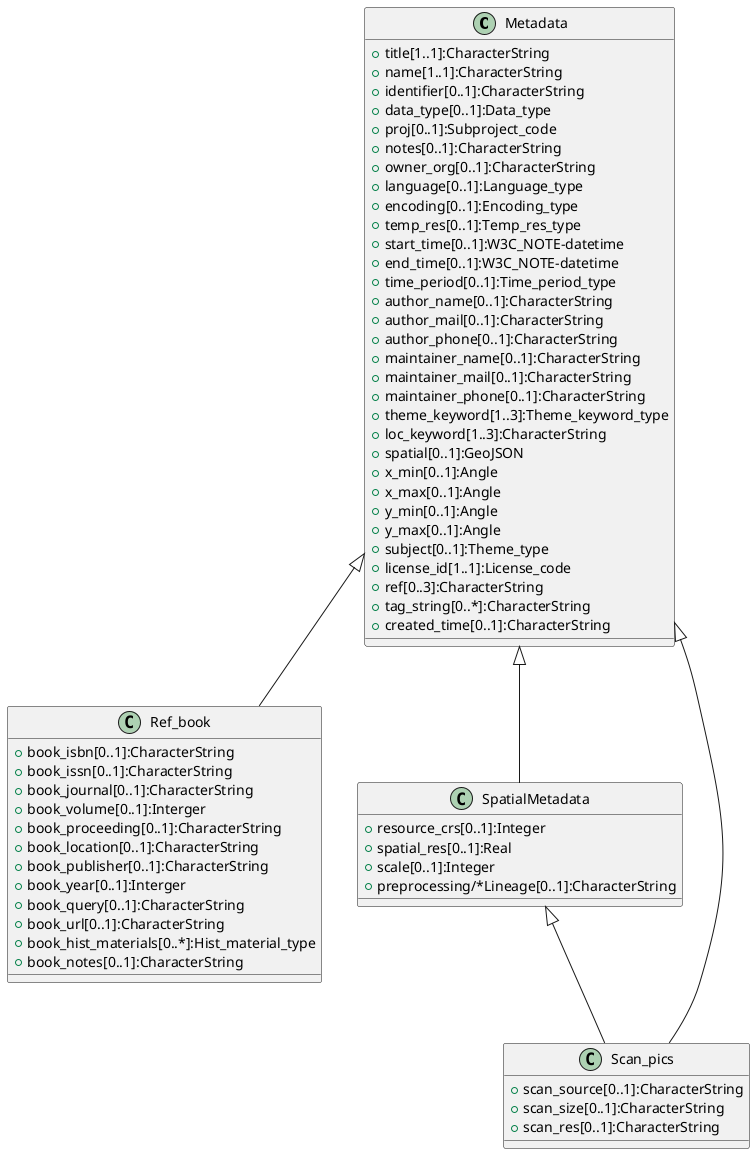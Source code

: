 ```uml
@startuml

  Class Metadata {
    +title[1..1]:CharacterString 
    /'{"def":"資料集名稱","zhTW":"標題","值域":"自由文字"}'/
    +name[1..1]:CharacterString 
    /'{"def":"資料集詮釋資料網址 ","zhTW":"網址","值域":"unicode","note":"為CKAN預設之欄位"}'/
    +identifier[0..1]:CharacterString
    /'{"def":"資料集檔案原始具有之唯一識別碼","zhTW":"識別碼","值域":"自由文字"}'/
    +data_type[0..1]:Data_type
    /'{"def":"資料集所屬之類型","zhTW":"資料類型","值域":"codelist"}'/
    +proj[0..1]:Subproject_code
    /'{"def":"資料集所屬之子計畫","zhTW":"所屬子計畫","值域":"codelist"}'/
    +notes[0..1]:CharacterString
    /'{"def":"資料集之重要特性說明","zhTW":"摘要","值域":"自由文字"}'/
    +owner_org[0..1]:CharacterString
    /'{"def":"資料集所屬之組織單位","zhTW":"組織","值域":"codelist","note":"為CKAN預設之欄位"}'/
    +language[0..1]:Language_type
    /'{"def":"資料集檔案原始之語系","zhTW":"語言","值域":"codelist"}'/
    +encoding[0..1]:Encoding_type
    /'{"def":"資料集檔案之字元編碼標準","zhTW":"編碼","值域":"codelist"}'/
    +temp_res[0..1]:Temp_res_type
    /'{"def":"資料集檔案內容所代表時間之最細致時間單位","zhTW":"時間解析度","值域":"codelist"}'/
    +start_time[0..1]:W3C_NOTE-datetime
    /'{"def":"資料集檔案內容所代表時間之起始時間點(段)","zhTW":"起始時間","值域":"由時間解析度決定。接受的格式為 'YYYY' (年/十年/百年)、'YYYY-MM' (月)、'YYYY-MM-DD' (日)。Depend on the temporal resolution setting. Acceptable formats: 'YYYY', 'YYYY-MM', or 'YYYY-MM-DD'."}'/
    +end_time[0..1]:W3C_NOTE-datetime
    /'{"def":"資料集檔案內容所代表時間之結束時間點(段)","zhTW":"結束時間","值域":"由時間解析度決定。接受的格式為 'YYYY' (年/十年/百年)、'YYYY-MM' (月)、'YYYY-MM-DD' (日)。Depend on the temporal resolution setting. Acceptable formats: 'YYYY', 'YYYY-MM', or 'YYYY-MM-DD'."}'/
    +time_period[0..1]:Time_period_type
    /'{"def":"資料集檔案內容所代表時間之歷史時期","zhTW":"時間區間捷徑","值域":"codelist"}'/
    +author_name[0..1]:CharacterString
    /'{"def":"資料集檔案之原始創作者或單位","zhTW":"作者","值域":"自由文字"}'/
    +author_mail[0..1]:CharacterString
    /'{"def":"創作者(單位)之電子郵件信箱","zhTW":"作者電子郵件","值域":"自由文字"}'/
    +author_phone[0..1]:CharacterString
    /'{"def":"創作者(單位)之聯絡電話","zhTW":"作者聯絡電話","值域":"自由文字"}'/
    +maintainer_name[0..1]:CharacterString
    /'{"def":"負責維護資料集檔案之人員或單位","zhTW":"維護者","值域":"自由文字"}'/
    +maintainer_mail[0..1]:CharacterString
    /'{"def":"維護者之電子郵件信箱","zhTW":"維護者電子郵件","值域":"自由文字"}'/
    +maintainer_phone[0..1]:CharacterString
    /'{"def":"維護者之聯絡電話","zhTW":"維護者聯絡電話","值域":"自由文字"}'/
    +theme_keyword[1..3]:Theme_keyword_type 
    /'{"def":"可具體描述資料集主題的常用字彙或專有名詞","zhTW":"主題關鍵字","值域":"codelist"}'/
    +loc_keyword[1..3]:CharacterString 
    /'{"def":"可具體描述資料集空間範圍的地名或專有名詞","zhTW":"空間範圍關鍵字","值域":"codelist"}'/
    +spatial[0..1]:GeoJSON
    /'{"def":"描述資料檔案所涵蓋之空間範圍","zhTW":"空間範圍","值域":"自由文字","note":"為CKAN預設之欄位"}'/
    +x_min[0..1]:Angle
    /'{"def":"資料檔案內容所涵蓋空間範圍之最西經度，以角度表示","zhTW":"最西經度值","值域":"-180,0 <= 最西經度值<= 180,0"}'/
    +x_max[0..1]:Angle
    /'{"def":"資料檔案內容所涵蓋空間範圍之最東經度，以角度表示","zhTW":"最東經度值","值域":"-180,0 <= 最東經度值<= 180,0"}'/
    +y_min[0..1]:Angle
    /'{"def":"資料檔案內容所涵蓋空間範圍之最南緯度，以角度表示","zhTW":"最南緯度值","值域":"-90,0 <= 最南緯度值<= 90,0;"}'/
    +y_max[0..1]:Angle
    /'{"def":"資料檔案內容所涵蓋空間範圍之最北緯度，以角度表示","zhTW":"最北緯度值","值域":"-90,0 <= 最北緯度值<= 90,0;"}'/
    +subject[0..1]:Theme_type
    /'{"def":"資料檔案內容描述現象之主題分類","zhTW":"主題分類","值域":"codelist"}'/
    +license_id[1..1]:License_code 
    /'{"def":"資料檔案授權之方式","zhTW":"授權","值域":"codelist"}'/
    +ref[0..3]:CharacterString 
    /'{"def":"資料集有關之參考資源描述","zhTW":"參考來源","值域":"自由文字"}'/
    +tag_string[0..*]:CharacterString 
    /'{"def":"描述資料集主題或空間的字彙標籤","zhTW":"主題分類","值域":"自由文字","note":"為CKAN預設之欄位"}'/
    +created_time[0..1]:CharacterString
    /'{"def":"資料集檔案產出時間","zhTW":"主題分類","值域":"此處填寫資料產出時間，接受的格式為 'YYYY'、'YYYY-MM'、'YYYY-MM-DD'。若未填寫月 (日)，則由 '01' 取代。The time when data become available. Acceptable formats: 'YYYY', 'YYYY-MM', or 'YYYY-MM-DD'. Missing month (Day) will be filled with '01'"}'/
  }
  Class Ref_book {
    +book_isbn[0..1]:CharacterString
    /'{"def":"文獻書籍資料之國際標準書號","zhTW":"國際標準書[isbn]","值域":"自由文字"}'/
    +book_issn[0..1]:CharacterString
    /'{"def":"文獻書籍資料之國際標準叢刊號","zhTW":"國際標準叢刊號[issn]","值域":"自由文字"}'/
    +book_journal[0..1]:CharacterString
    /'{"def":"文獻書籍資料之期刊名稱","zhTW":"期刊名稱","值域":"自由文字"}'/
    +book_volume[0..1]:Interger
    /'{"def":"文獻書籍資料之卷號","zhTW":"卷期","值域":"整數"}'/
    +book_proceeding[0..1]:CharacterString
    /'{"def":"文獻書籍資料之論文集名稱","zhTW":"論文集名稱","值域":"自由文字"}'/
    +book_location[0..1]:CharacterString
    /'{"def":"文獻書籍資料之出版地","zhTW":"出版地","值域":"自由文字"}'/
    +book_publisher[0..1]:CharacterString
    /'{"def":"文獻書籍資料之出版社","zhTW":"出版社","值域":"自由文字"}'/
    +book_year[0..1]:Interger
    /'{"def":"文獻書籍資料之出版年份","zhTW":"出版年份","值域":"整數"}'/
    +book_query[0..1]:CharacterString
    /'{"def":"文獻書籍資料之出版社","zhTW":"書目查詢","值域":"自由文字"}'/
    +book_url[0..1]:CharacterString
    /'{"def":"文獻書籍資料之電子資源連結","zhTW":"網址","值域":"自由文字"}'/
    +book_hist_materials[0..*]:Hist_material_type
    /'{"def":"文獻書籍資料產出所參考之歷史資源","zhTW":"使用史料","值域":"自由文字"}'/
    +book_notes[0..1]:CharacterString
    /'{"def":"文獻書籍資料之備註說明","zhTW":"備註","值域":"自由文字"}'/
  }

  Class SpatialMetadata {
    +resource_crs[0..1]:Integer
    /'{"def":"空間資料集之坐標參考系統EPSG代碼","zhTW":"坐標系統","值域":"整數"}'/ 
    +spatial_res[0..1]:Real
    /'{"def":"空間資料集資料之地面取樣距離","zhTW":"空間解析度","值域":"實數","note":"距離單位為公尺"}'/
    +scale[0..1]:Integer
    /'{"def":"空間資料集資料之以等同紙圖或統計圖表比例尺方式所表示之比例尺分母數值","zhTW":"比例尺","值域":"整數","note":"記錄比例尺之分母"}'/
    +preprocessing/*Lineage[0..1]:CharacterString
    /'{"def":"空間資料集資料之處理歷程","zhTW":"處理歷程","值域":"自由文字"}'/
  }

  Class Scan_pics {
    +scan_source[0..1]:CharacterString
    /'{"def":"掃描圖像之原件來源、名稱或出處","zhTW":"原件來源","值域":"自由文字"}'/ 
    +scan_size[0..1]:CharacterString
    /'{"def":"掃描圖像之原件尺寸大小","zhTW":"原件尺寸","值域":"自由文字","note":"格式為長度x寬度，以公分為單位"}'/ 
    +scan_res[0..1]:CharacterString
    /'{"def":"掃描圖像之掃描解析度數值","zhTW":"掃描解析度","值域":"自由文字","note":"以DPI為單位"}'/ 
  }

  Metadata <|-- Ref_book
  Metadata <|-- SpatialMetadata
  Metadata <|-- Scan_pics
  SpatialMetadata <|-- Scan_pics

@enduml
```,```uml
@startuml

  Class Resource_Metadata {
    +name[1..1]:CharacterString
    /'{"def":"資料檔案之名稱","zhTW":"檔案名稱","值域":"自由文字","note":"為CKAN預設之欄位"}'/
    +url[1..1]:CharacterString
    /'{"def":"資料檔案線上連結之網址","zhTW":"網址","值域":"unicode","note":"為CKAN預設之欄位"}'/
    +format[1..1]:CharacterString
    /'{"def":"資料檔案傳輸格式之名稱","zhTW":"格式","值域":"unicode","note":"為CKAN預設之欄位"}'/
    +resource_crs[0..1]:Integer
    /'{"def":"空間資料集檔案之坐標參考系統EPSG代碼","zhTW":"坐標系統","值域":"整數"}'/ 
    +description[0..1]:CharacterString
    /'{"def":"資料檔案之重要特性說明","zhTW":"摘要","值域":"摘要","note":"為CKAN預設之欄位"}'/ 
  }

  Class Subproject_code <<CodeList>> {
    +proj_1 
    +proj_2
    +proj_3
    +proj_4
    +no_selection
  }

  Class License_code <<CodeList>> {
    +授權類型未指定
    +開放資料共用公共領域貢獻和授權條款[PDDL]
    +開放資料公用姓名標示授權[ODC-BY]
    +創用CC公眾領域[CC0]
    +創用CC姓名標示[CC-BY]
    +創用CC姓名標示-相同方式分享[CC-BY-SA]
    +創用CC姓名標示-非商業性[CC-BY-NC]
    +創用CC姓名標示-非商業性-相同方式分享[CC-BY-NC-SA]
    +GNU自由文件授權條款[GFDL]
    +其他[開放]
    +其他[公眾領域]
    +其他[非商業]
    +其他[非開放]
    +政府資料開放平臺資料使用規範
  }

  Class Data_type <<CodeList>> {
    +statistics
    +books
    +pics_non_spatial
    +pics_spatial
    +grid/*raster
    +vector
    +tin
    +steropair/*stereopair
    +multimedia
  }

  Class Hist_material_type <<CodeList>> {
    +local_chronicles_in_qing_dynasty
    +japan_officials
    +officials_in_postwar_period
    +inscriptions
    +newspapers
    +maps
    +taiwanese_governor_office_files
    +dutch_formosa
    +field_researches
  }

  Class Theme_type <<Enumeration>> {
    +oceans
    /'{"def":"與鹽水水體的特徵物和其特性（包含內陸地區）有關之主題<br>例如潮汐、受潮汐影響的浪潮、海岸資訊、暗礁"}'/
    +climatologyMeteorologyAtmosphere
    /'{"def":"與大氣的處理過程與現象有關之主題<br>例如雲、天氣、氣候、大氣條件、氣候改變、降雨量"}'/
    +boundaries
    /'{"def":"與土地權利描述有關之主題<br>例如行政邊界界線"}'/
    +farming
    /'{"def":"與動物飼養和/或植物種植有關之主題<br>例如農耕、灌溉、水栽法、農園、畜牧、病蟲害和家畜"}'/
    +structure
    /'{"def":"與人工設施有關之主題<br>例如建築物、博物館、教堂、工廠、住家、紀念碑、商店、塔樓"}'/
    +transportation
    /'{"def":"與運輸有關之主題<br>例如道路、機場/航線、運輸路線、隧道、航海圖、飛機或船之位置、航圖、鐵路"}'/
    +elevation=006
    /'{"def":"高於或低於海平面的高程資訊<br>例如高度、海洋探測、數值高程模型、坡度"}'/
    +economy=005
    /'{"def":"與經濟活動和狀態有關的主題<br>例如生產、勞動、稅收、貿易、工業、觀光和生態旅遊、林業、漁業、商業或補狩業、探測和資源開發，如礦物、石油或天然氣"}'/
    +biota=002
    /'{"def":"與自然環境中植物群和/或動物群有關之主題<br>例如野生動物、植被、生物科學、生態學、荒漠、海洋生活、溼地、棲息地"}'/
    +location=013
    /'{"def":"與位置資訊和服務有關之主題<br>例如地址、控制網、控制點、郵遞區號及服務"}'/
    +utilitiesCommunication=019
    /'{"def":"與能源、廢棄物系統和公共通訊服務有關之主題<br>例如水利發電、地熱發電、太陽能與核能、水質淨化與供給、污水收集處理、電力和天然氣供給、數據交換、長途電信、無線電、通信網路"}'/
    +society=016
    /'{"def":"與社會文化特性有關之主題<br>例如社會福利、人類學、考古學、教育、傳統信仰、禮俗習慣、人口統計資料、娛樂活動、社會影響的評價、犯罪、司法審判、人口普查情報"}'/
    +environment=007
    /'{"def":"與環境資源、保護和保存有關的主題<br>例如環境汙染、資源浪費、環境衝擊評估、環境監控風險、天然保育區、景觀"}'/
    +intelligenceMilitary=011
    /'{"def":"與軍事基地、結構、活動有關之主題<br>例如兵營、訓練場、軍事運輸、情報搜集"}'/
    +planningCadastre=015
    /'{"def":"與土地未來之使用資訊有關之主題<br>例如土地使用圖、都市計畫圖、地籍調查、土地所有權"}'/
    +health=009
    /'{"def":"與健康、健康服務、人文生態學與環境安全有關之主題<br>例如疾病與身體不適、影響健康的因素、保健法、藥物濫用、身心健康、健康服務"}'/
    +geoscientificInformation=008
    /'{"def":"與地球科學有關之主題<br>例如地球物理學的地物特徵、地質學、礦產資源、組合科學、地球岩盤的組成起源、地震危機、火山活動、山崩、重力資訊、土壤、永久凍土、水文地質學、侵蝕"}'/
    +inlandWaters=012
    /'{"def":"與內陸地區的水特徵物、排水系統和其特性有關之主題<br>例如河流與冰河、鹽水湖、水資源利用計畫、水壩、水流、水災、水質、水道圖"}'/
    +imageryBaseMapsEarthCover=010
    /'{"def":"與底圖有關之主題<br>例如地表、地形圖、影像、未分類的影像、文字註記"}'/
  } 

  Class Language_type <<CodeList>> {
    +big5
    +utf-8
    +latin1
    +gb2312
    +gb18030
    +shift_jis
    +euc-jp
  }

  Class Encoding_type <<CodeList>> {
    +zho 
    +hak
    +nan
    +yue
    +lzh
    +jpn
    +eng
    +spa
    +nld
    +fos
    +por
  }

  Class Time_period_type <<CodeList>> {
    +Dutch_formosa
    +Kingdom_of_tungning
    +Kangxi_period
    +Early_qing_dynasty
    +Yongzheng_period
    +Qianlong_period
    +Late_qing_dynasty
    +Jiaqing_period
    +Daoguang_period
    +Daoxian_period
    +Xianfeng_period
    +Tongzhi_period
    +Japanese_colonial_period
    +Meiji_period
    +Taisho_period
    +Shōwa_period
    +Pacific_war_period
    +Postwar_period
  }

  Class Temp_res_type <<Enumeration>> {
    +Year
    +Decade
    +Century
    +Date
    +Month
  }

  Class Theme_keyword_type <<CodeList>> {
    +荷西時期[1624-1662]
    +明鄭時期[1661-1683]
    +清康熙時期[1662-1722]
    +清治前期[1684-1786]
    +清雍正時期[1723-1735]
    +清乾隆時期[1736-1795]
    +清治後期[1787-1895]
    +清嘉慶時期[1796-1820]
    +清道光時期[1821-1850]
    +清咸豐時期[1851-1861]
    +清同治時期[1862-1874]
    +清光緒時期[1875-1908]
    +日治時期[1895-1945]
    +日治時期[明治][1895-1911]
    +日治時期[大正][1912-1925]
    +日治時期[昭和][1926-1945]
    +太平洋戰爭時期[1941-1945]
    +戰後[1945-]
    +事件
    +災害
    +地震
    +水災
    +颱風
    +政治
    +荷蘭
    +西班牙
    +日本
    +清朝
    +國民政府
    +行政區
    +行政機構
    +聚落
    +地形
    +沖積層
    +海岸
    +海岸變遷
    +地震
    +斷層
    +氾濫平原
    +潟湖
    +地層下陷
    +沿岸漂沙
    +沿岸沙洲
    +沿岸流
    +溼地
    +古河道
    +沙丘
    +海埔新生地
    +水文
    +河流
    +流域
    +水井
    +水圳
    +水庫
    +水源地
    +生態
    +生態保育區
    +國家公園
    +公共衛生
    +醫院
    +流行病
    +經濟產業
    +農業
    +漁業
    +林業
    +商業
    +工業
    +糖廠
    +銀行
    +樟腦
    +土地利用
    +族群
    +人口統計
    +人口分佈
    +原住民
    +平埔族
    +西拉雅
    +荷蘭人
    +西班牙人
    +日本人
    +漢人
    +宗教信仰
    +寺廟
    +教堂
    +交通
    +道路
    +港口
    +鐵路
    +郵政
    +航線
    +主題圖
    +基本圖
    +歷史地圖
    +海圖
    +港口圖
    +耕地圖
    +溪地圖
    +市街圖
    +鳥瞰圖
    +戰爭圖
    +港口圖
    +耕地圖
    +溪地圖
    +市街圖
    +鳥瞰圖
    +戰爭圖
    +衛星影像
    +航空相片
    +地名
    +氣候
    +數位典藏
    +戶口調查
    +種族系

  }

  Class Loc_keyword_type <<CodeList>> {
    +七股區
    +下營區
    +中西區
    +仁德區
    +佳里區
    +六甲區
    +北區
    +北門區
    +南化區
    +南區
    +台南市
    +善化區
    +大內區
    +學甲區
    +安南區
    +安定區
    +安平區
    +官田區
    +將軍區
    +山上區
    +左鎮區
    +後壁區
    +新化區
    +新市區
    +新營區
    +東區
    +東山區
    +柳營區
    +楠西區
    +歸仁區
    +永康區
    +玉井區
    +白河區
    +西港區
    +關廟區
    +鹽水區
    +麻豆區
    +龍崎區
    +新港社
    +歐王社
    +蕭壟社
    +北線尾
    +鹿耳門
    +赤崁樓
    +熱蘭遮城
    +紅毛城
    +大目降社
    +赤崁街
    +赤崁社
    +大員
    +台江
    +赤崁
    +麻豆社
    +噍吧哖
    +哆喀嘓社
    +蕭壟溪
    +新港溪
    +清水溪
    +鹽水溪
    +堯港
    +下淡水社
    +打狗
    +放索溪
    +萬丹
    +目加溜灣
    +大武壟社
    +芒仔芒社
    +加老灣
    +茄藤社
    +漁夫角
    +上淡水社
    +瑯嶠
    +搭樓社
    +力力社
    +加祿堂
    +阿猴社
    +大澤機社
    +打狗山
    +小琉球嶼
    +淡水溪
    +放索社
    +魍港
    +笨港
    +打貓社
    +他里霧社
    +斗六社
    +猴悶社
    +魍港城堡
    +漁夫島
    +華武壟社
    +大坵田
    +龜佛山
    +槺榔
    +鹿仔草
    +南勢竹
    +龜仔港
    +土獅仔
    +諸羅山社
    +笨港溪
    +麻豆溪
    +井水港
    +北新
    +二鯤鯓
    +三鯤鯓
    +四鯤鯓
    +安平港
    +安平街
    +南鯤身廟
    +大道公廟
    +關帝廟
    +台灣
    +臺南洲
    +臺南市
    +北門郡
    +新營郡
    +東石郡
    +北門郡
    +新化郡
    +新豐郡
    +臺南廳
    +嘉義廳
    +曾文郡
  }

@enduml
```,```uml
@startuml

  Class CodeList {

  }

  Class Real {

  }

  Class W3C_NOTE-datetime {

  }

  Class Angle {

  }

  Class Year {

  }

  Class Integer {

  }

  Class GeoJSON {

  }

  Class CharacterString {

  }

@enduml
```